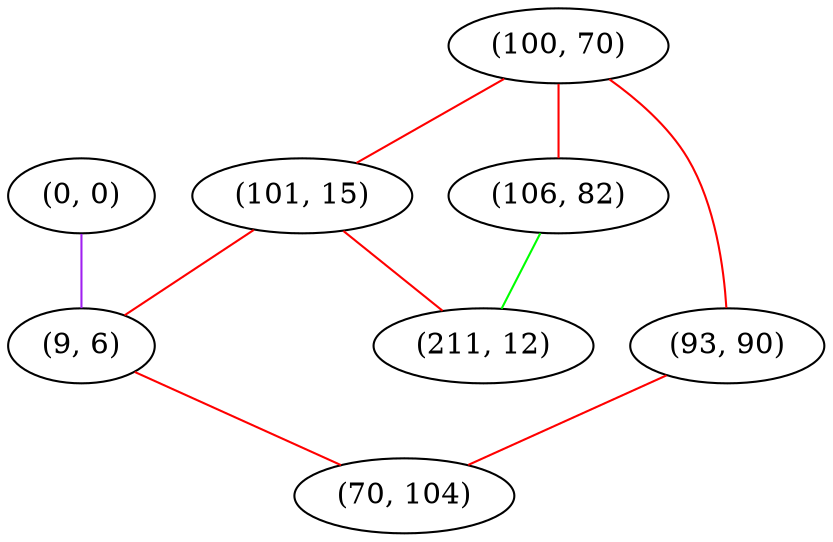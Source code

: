 graph "" {
"(0, 0)";
"(100, 70)";
"(93, 90)";
"(106, 82)";
"(101, 15)";
"(211, 12)";
"(9, 6)";
"(70, 104)";
"(0, 0)" -- "(9, 6)"  [color=purple, key=0, weight=4];
"(100, 70)" -- "(101, 15)"  [color=red, key=0, weight=1];
"(100, 70)" -- "(93, 90)"  [color=red, key=0, weight=1];
"(100, 70)" -- "(106, 82)"  [color=red, key=0, weight=1];
"(93, 90)" -- "(70, 104)"  [color=red, key=0, weight=1];
"(106, 82)" -- "(211, 12)"  [color=green, key=0, weight=2];
"(101, 15)" -- "(211, 12)"  [color=red, key=0, weight=1];
"(101, 15)" -- "(9, 6)"  [color=red, key=0, weight=1];
"(9, 6)" -- "(70, 104)"  [color=red, key=0, weight=1];
}
